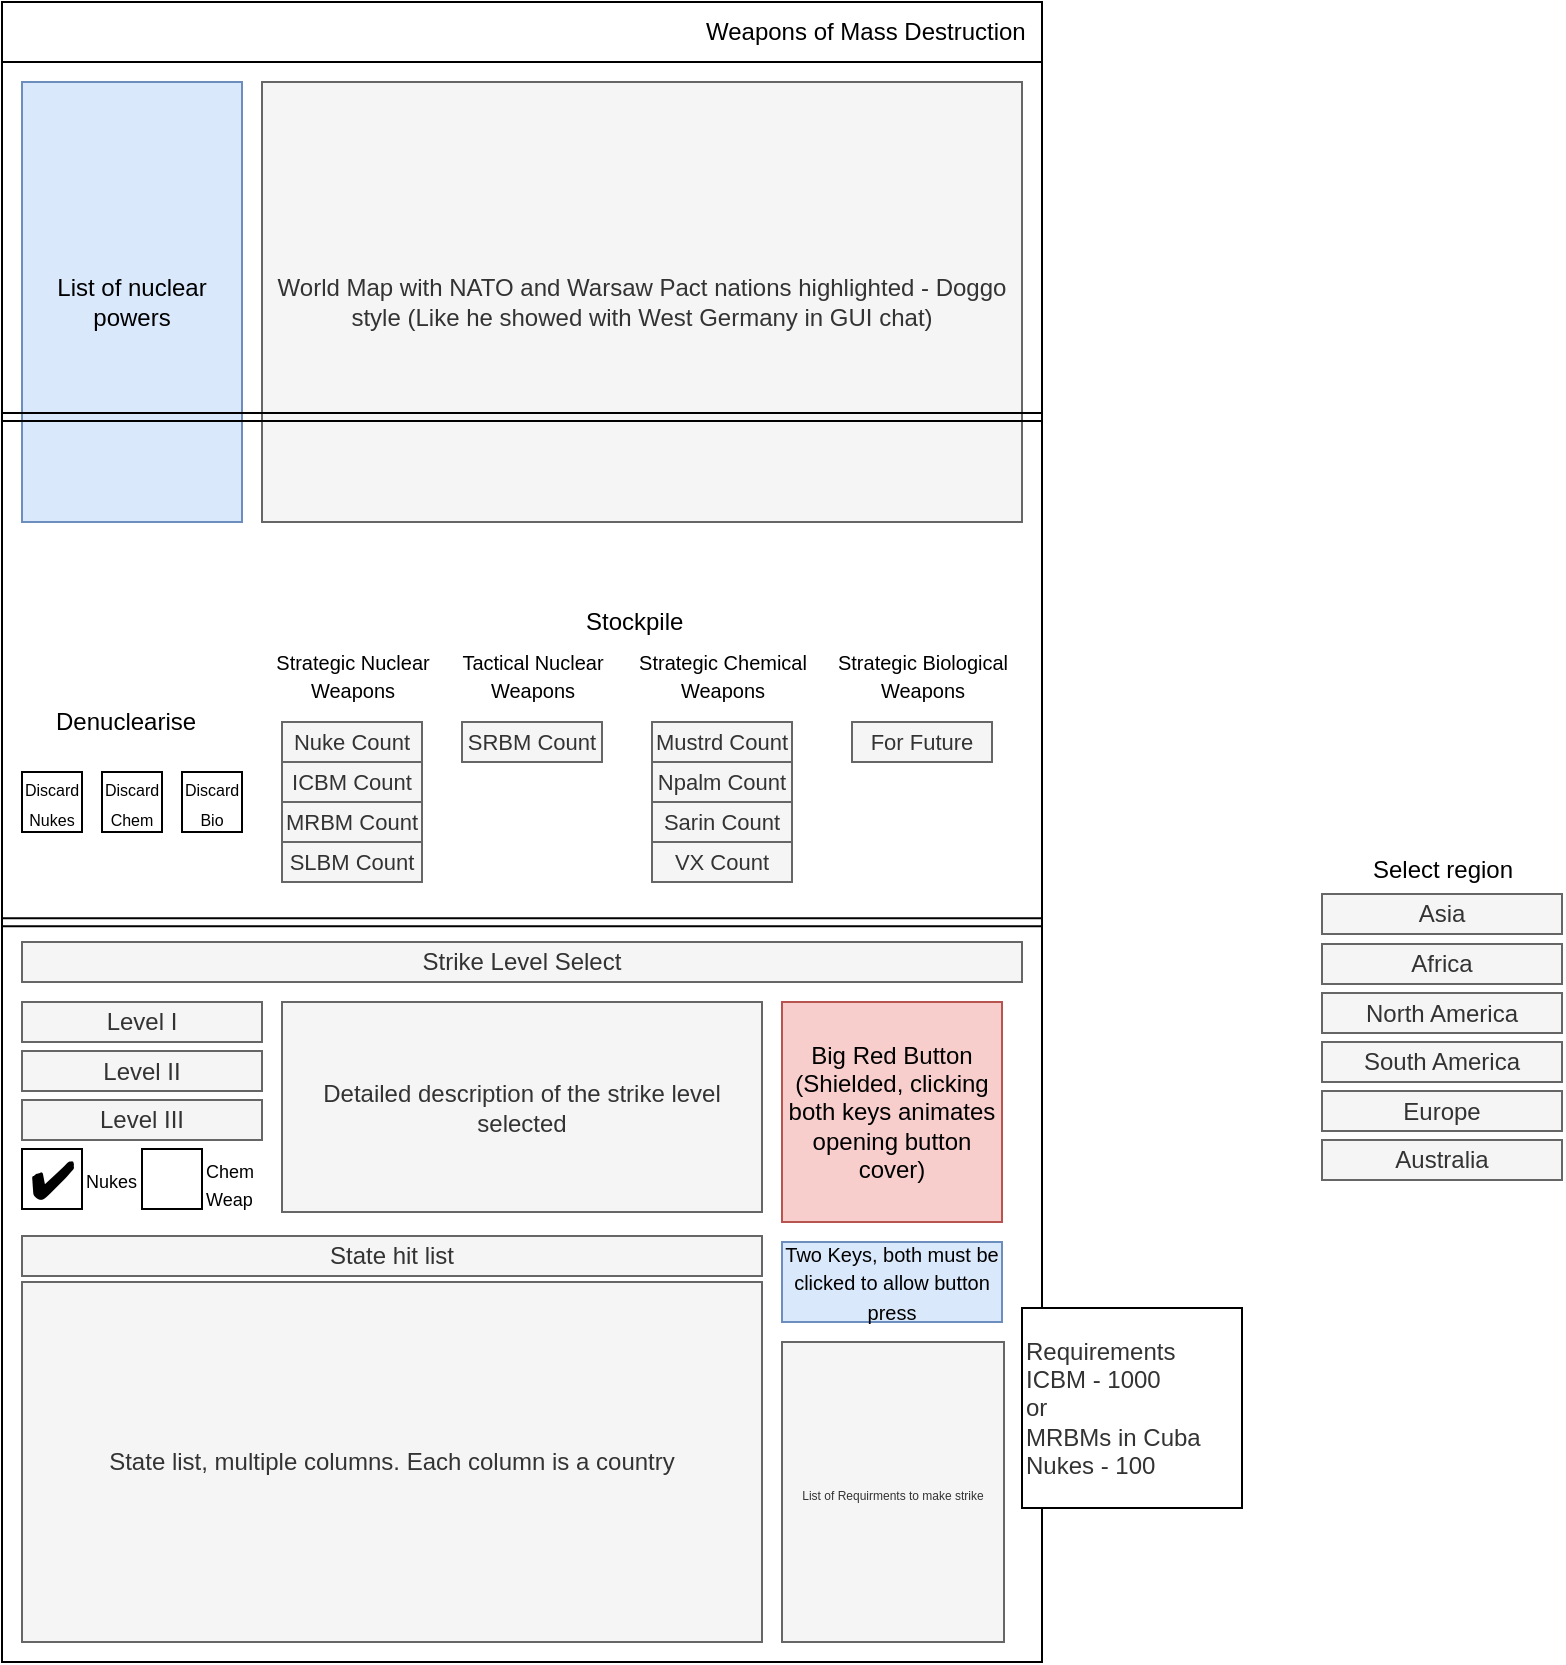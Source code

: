 <mxfile version="10.9.5" type="device"><diagram id="F1oRkm6BiKVAO_J--TlE" name="Page-1"><mxGraphModel dx="749" dy="668" grid="1" gridSize="10" guides="1" tooltips="1" connect="1" arrows="1" fold="1" page="1" pageScale="1" pageWidth="827" pageHeight="1169" math="0" shadow="0"><root><mxCell id="0"/><mxCell id="1" parent="0"/><mxCell id="HiSeu0GM4SqEg35PEY9b-1" value="" style="rounded=0;whiteSpace=wrap;html=1;" parent="1" vertex="1"><mxGeometry width="520" height="830" as="geometry"/></mxCell><mxCell id="HiSeu0GM4SqEg35PEY9b-2" value="World Map with NATO and Warsaw Pact nations highlighted - Doggo style (Like he showed with West Germany in GUI chat)" style="rounded=0;whiteSpace=wrap;html=1;fillColor=#f5f5f5;strokeColor=#666666;fontColor=#333333;" parent="1" vertex="1"><mxGeometry x="130" y="40" width="380" height="220" as="geometry"/></mxCell><mxCell id="HiSeu0GM4SqEg35PEY9b-3" value="&lt;font color=&quot;#000000&quot;&gt;List of nuclear powers&lt;/font&gt;" style="rounded=0;whiteSpace=wrap;html=1;fillColor=#dae8fc;strokeColor=#6c8ebf;" parent="1" vertex="1"><mxGeometry x="10" y="40" width="110" height="220" as="geometry"/></mxCell><mxCell id="HiSeu0GM4SqEg35PEY9b-5" value="" style="rounded=0;whiteSpace=wrap;html=1;" parent="1" vertex="1"><mxGeometry width="520" height="30" as="geometry"/></mxCell><mxCell id="HiSeu0GM4SqEg35PEY9b-6" value="Weapons of Mass Destruction" style="text;html=1;resizable=0;points=[];autosize=1;align=left;verticalAlign=top;spacingTop=-4;" parent="1" vertex="1"><mxGeometry x="350" y="5" width="180" height="20" as="geometry"/></mxCell><mxCell id="HiSeu0GM4SqEg35PEY9b-13" value="" style="shape=link;html=1;exitX=0;exitY=0.25;exitDx=0;exitDy=0;entryX=1;entryY=0.25;entryDx=0;entryDy=0;" parent="1" source="HiSeu0GM4SqEg35PEY9b-1" target="HiSeu0GM4SqEg35PEY9b-1" edge="1"><mxGeometry width="50" height="50" relative="1" as="geometry"><mxPoint x="40" y="350" as="sourcePoint"/><mxPoint x="90" y="300" as="targetPoint"/></mxGeometry></mxCell><mxCell id="HiSeu0GM4SqEg35PEY9b-15" value="Stockpile" style="text;html=1;resizable=0;points=[];autosize=1;align=left;verticalAlign=top;spacingTop=-4;" parent="1" vertex="1"><mxGeometry x="290" y="300" width="60" height="20" as="geometry"/></mxCell><mxCell id="HiSeu0GM4SqEg35PEY9b-18" value="&lt;font style=&quot;font-size: 10px&quot;&gt;Strategic Nuclear&lt;br&gt;Weapons&lt;/font&gt;" style="text;html=1;resizable=0;points=[];autosize=1;align=center;verticalAlign=top;spacingTop=-4;" parent="1" vertex="1"><mxGeometry x="130" y="320" width="90" height="30" as="geometry"/></mxCell><mxCell id="HiSeu0GM4SqEg35PEY9b-19" value="&lt;font style=&quot;font-size: 10px&quot;&gt;Tactical Nuclear&lt;br&gt;Weapons&lt;/font&gt;" style="text;html=1;resizable=0;points=[];autosize=1;align=center;verticalAlign=top;spacingTop=-4;" parent="1" vertex="1"><mxGeometry x="220" y="320" width="90" height="30" as="geometry"/></mxCell><mxCell id="HiSeu0GM4SqEg35PEY9b-20" value="&lt;font style=&quot;font-size: 10px&quot;&gt;Strategic Chemical&lt;br&gt;Weapons&lt;/font&gt;" style="text;html=1;resizable=0;points=[];autosize=1;align=center;verticalAlign=top;spacingTop=-4;" parent="1" vertex="1"><mxGeometry x="310" y="320" width="100" height="30" as="geometry"/></mxCell><mxCell id="HiSeu0GM4SqEg35PEY9b-21" value="&lt;font style=&quot;font-size: 10px&quot;&gt;Strategic Biological&lt;br&gt;Weapons&lt;/font&gt;" style="text;html=1;resizable=0;points=[];autosize=1;align=center;verticalAlign=top;spacingTop=-4;" parent="1" vertex="1"><mxGeometry x="410" y="320" width="100" height="30" as="geometry"/></mxCell><mxCell id="HiSeu0GM4SqEg35PEY9b-22" value="&lt;font style=&quot;font-size: 11px&quot;&gt;Nuke Count&lt;/font&gt;" style="rounded=0;whiteSpace=wrap;html=1;fillColor=#f5f5f5;strokeColor=#666666;fontColor=#333333;" parent="1" vertex="1"><mxGeometry x="140" y="360" width="70" height="20" as="geometry"/></mxCell><mxCell id="HiSeu0GM4SqEg35PEY9b-23" value="&lt;font style=&quot;font-size: 11px&quot;&gt;ICBM Count&lt;/font&gt;" style="rounded=0;whiteSpace=wrap;html=1;fillColor=#f5f5f5;strokeColor=#666666;fontColor=#333333;" parent="1" vertex="1"><mxGeometry x="140" y="380" width="70" height="20" as="geometry"/></mxCell><mxCell id="HiSeu0GM4SqEg35PEY9b-24" value="&lt;font style=&quot;font-size: 11px&quot;&gt;MRBM Count&lt;/font&gt;" style="rounded=0;whiteSpace=wrap;html=1;fillColor=#f5f5f5;strokeColor=#666666;fontColor=#333333;" parent="1" vertex="1"><mxGeometry x="140" y="400" width="70" height="20" as="geometry"/></mxCell><mxCell id="HiSeu0GM4SqEg35PEY9b-25" value="&lt;font style=&quot;font-size: 11px&quot;&gt;SLBM Count&lt;/font&gt;" style="rounded=0;whiteSpace=wrap;html=1;fillColor=#f5f5f5;strokeColor=#666666;fontColor=#333333;" parent="1" vertex="1"><mxGeometry x="140" y="420" width="70" height="20" as="geometry"/></mxCell><mxCell id="HiSeu0GM4SqEg35PEY9b-26" value="&lt;font style=&quot;font-size: 11px&quot;&gt;SRBM Count&lt;/font&gt;" style="rounded=0;whiteSpace=wrap;html=1;fillColor=#f5f5f5;strokeColor=#666666;fontColor=#333333;" parent="1" vertex="1"><mxGeometry x="230" y="360" width="70" height="20" as="geometry"/></mxCell><mxCell id="HiSeu0GM4SqEg35PEY9b-27" value="&lt;font style=&quot;font-size: 11px&quot;&gt;Mustrd Count&lt;/font&gt;" style="rounded=0;whiteSpace=wrap;html=1;fillColor=#f5f5f5;strokeColor=#666666;fontColor=#333333;" parent="1" vertex="1"><mxGeometry x="325" y="360" width="70" height="20" as="geometry"/></mxCell><mxCell id="HiSeu0GM4SqEg35PEY9b-28" value="&lt;font style=&quot;font-size: 11px&quot;&gt;Npalm Count&lt;/font&gt;" style="rounded=0;whiteSpace=wrap;html=1;fillColor=#f5f5f5;strokeColor=#666666;fontColor=#333333;" parent="1" vertex="1"><mxGeometry x="325" y="380" width="70" height="20" as="geometry"/></mxCell><mxCell id="HiSeu0GM4SqEg35PEY9b-29" value="&lt;font style=&quot;font-size: 11px&quot;&gt;Sarin Count&lt;/font&gt;" style="rounded=0;whiteSpace=wrap;html=1;fillColor=#f5f5f5;strokeColor=#666666;fontColor=#333333;" parent="1" vertex="1"><mxGeometry x="325" y="400" width="70" height="20" as="geometry"/></mxCell><mxCell id="HiSeu0GM4SqEg35PEY9b-30" value="&lt;font style=&quot;font-size: 11px&quot;&gt;VX Count&lt;/font&gt;" style="rounded=0;whiteSpace=wrap;html=1;fillColor=#f5f5f5;strokeColor=#666666;fontColor=#333333;" parent="1" vertex="1"><mxGeometry x="325" y="420" width="70" height="20" as="geometry"/></mxCell><mxCell id="HiSeu0GM4SqEg35PEY9b-31" value="&lt;font style=&quot;font-size: 11px&quot;&gt;For Future&lt;/font&gt;" style="rounded=0;whiteSpace=wrap;html=1;fillColor=#f5f5f5;strokeColor=#666666;fontColor=#333333;" parent="1" vertex="1"><mxGeometry x="425" y="360" width="70" height="20" as="geometry"/></mxCell><mxCell id="HiSeu0GM4SqEg35PEY9b-38" value="&lt;font style=&quot;font-size: 8px&quot;&gt;Discard Nukes&lt;/font&gt;" style="whiteSpace=wrap;html=1;aspect=fixed;" parent="1" vertex="1"><mxGeometry x="10" y="385" width="30" height="30" as="geometry"/></mxCell><mxCell id="HiSeu0GM4SqEg35PEY9b-39" value="&lt;font style=&quot;font-size: 8px&quot;&gt;Discard Chem&lt;/font&gt;" style="whiteSpace=wrap;html=1;aspect=fixed;" parent="1" vertex="1"><mxGeometry x="50" y="385" width="30" height="30" as="geometry"/></mxCell><mxCell id="HiSeu0GM4SqEg35PEY9b-40" value="&lt;font style=&quot;font-size: 8px&quot;&gt;Discard Bio&lt;/font&gt;" style="whiteSpace=wrap;html=1;aspect=fixed;" parent="1" vertex="1"><mxGeometry x="90" y="385" width="30" height="30" as="geometry"/></mxCell><mxCell id="HiSeu0GM4SqEg35PEY9b-43" value="Denuclearise" style="text;html=1;resizable=0;points=[];autosize=1;align=left;verticalAlign=top;spacingTop=-4;" parent="1" vertex="1"><mxGeometry x="25" y="350" width="90" height="20" as="geometry"/></mxCell><mxCell id="HiSeu0GM4SqEg35PEY9b-45" value="" style="shape=link;html=1;exitX=0;exitY=0.25;exitDx=0;exitDy=0;entryX=1;entryY=0.25;entryDx=0;entryDy=0;" parent="1" edge="1"><mxGeometry width="50" height="50" relative="1" as="geometry"><mxPoint x="-0.047" y="460.116" as="sourcePoint"/><mxPoint x="519.953" y="460.116" as="targetPoint"/></mxGeometry></mxCell><mxCell id="HiSeu0GM4SqEg35PEY9b-50" value="Strike Level Select" style="rounded=0;whiteSpace=wrap;html=1;fillColor=#f5f5f5;strokeColor=#666666;fontColor=#333333;" parent="1" vertex="1"><mxGeometry x="10" y="470" width="500" height="20" as="geometry"/></mxCell><mxCell id="HiSeu0GM4SqEg35PEY9b-53" value="&lt;font color=&quot;#000000&quot;&gt;Big Red Button&lt;br&gt;(Shielded, clicking both keys animates opening button cover)&lt;br&gt;&lt;/font&gt;" style="whiteSpace=wrap;html=1;aspect=fixed;fillColor=#f8cecc;strokeColor=#b85450;" parent="1" vertex="1"><mxGeometry x="390" y="500" width="110" height="110" as="geometry"/></mxCell><mxCell id="HiSeu0GM4SqEg35PEY9b-54" value="&lt;font color=&quot;#000000&quot; style=&quot;font-size: 10px&quot;&gt;Two Keys, both must be clicked to allow button press&lt;/font&gt;" style="rounded=0;whiteSpace=wrap;html=1;fillColor=#dae8fc;strokeColor=#6c8ebf;" parent="1" vertex="1"><mxGeometry x="390" y="620" width="110" height="40" as="geometry"/></mxCell><mxCell id="HiSeu0GM4SqEg35PEY9b-55" value="Level III" style="rounded=0;whiteSpace=wrap;html=1;fillColor=#f5f5f5;strokeColor=#666666;fontColor=#333333;" parent="1" vertex="1"><mxGeometry x="10" y="549" width="120" height="20" as="geometry"/></mxCell><mxCell id="HiSeu0GM4SqEg35PEY9b-56" value="&lt;font style=&quot;font-size: 6px&quot;&gt;List of Requirments to make strike&lt;/font&gt;" style="rounded=0;whiteSpace=wrap;html=1;fillColor=#f5f5f5;strokeColor=#666666;fontColor=#333333;" parent="1" vertex="1"><mxGeometry x="390" y="670" width="111" height="150" as="geometry"/></mxCell><mxCell id="HiSeu0GM4SqEg35PEY9b-77" value="&lt;div&gt;&lt;font color=&quot;#333333&quot;&gt;Requirements&lt;/font&gt;&lt;/div&gt;&lt;span style=&quot;color: rgb(51 , 51 , 51) ; white-space: normal&quot;&gt;ICBM - 1000&lt;/span&gt;&lt;br style=&quot;color: rgb(51 , 51 , 51) ; white-space: normal&quot;&gt;&lt;span style=&quot;color: rgb(51 , 51 , 51) ; white-space: normal&quot;&gt;or&lt;/span&gt;&lt;br style=&quot;color: rgb(51 , 51 , 51) ; white-space: normal&quot;&gt;&lt;span style=&quot;color: rgb(51 , 51 , 51) ; white-space: normal&quot;&gt;MRBMs in Cuba&lt;/span&gt;&lt;br style=&quot;color: rgb(51 , 51 , 51) ; white-space: normal&quot;&gt;&lt;span style=&quot;color: rgb(51 , 51 , 51) ; white-space: normal&quot;&gt;Nukes - 100&lt;/span&gt;" style="rounded=0;whiteSpace=wrap;html=1;labelBackgroundColor=#ffffff;fontColor=#FFFFFF;align=left;" parent="1" vertex="1"><mxGeometry x="510" y="653" width="110" height="100" as="geometry"/></mxCell><mxCell id="HiSeu0GM4SqEg35PEY9b-78" value="" style="shape=image;html=1;verticalAlign=top;verticalLabelPosition=bottom;labelBackgroundColor=#ffffff;imageAspect=0;aspect=fixed;image=https://cdn1.iconfinder.com/data/icons/CrystalClear/22x22/actions/14_select.png;fontColor=#FFFFFF;" parent="1" vertex="1"><mxGeometry x="490" y="627" width="46" height="46" as="geometry"/></mxCell><mxCell id="HiSeu0GM4SqEg35PEY9b-79" value="&lt;font style=&quot;font-size: 30px&quot;&gt;Tooltip&lt;/font&gt;" style="text;html=1;resizable=0;points=[];autosize=1;align=left;verticalAlign=top;spacingTop=-4;fontColor=#FFFFFF;" parent="1" vertex="1"><mxGeometry x="550" y="620" width="100" height="20" as="geometry"/></mxCell><mxCell id="gUTkMcJlnH5-yFdrlXcd-1" value="Detailed description of the strike level selected" style="rounded=0;whiteSpace=wrap;html=1;fillColor=#f5f5f5;strokeColor=#666666;fontColor=#333333;" parent="1" vertex="1"><mxGeometry x="140" y="500" width="240" height="105" as="geometry"/></mxCell><mxCell id="gUTkMcJlnH5-yFdrlXcd-2" value="Level II" style="rounded=0;whiteSpace=wrap;html=1;fillColor=#f5f5f5;strokeColor=#666666;fontColor=#333333;" parent="1" vertex="1"><mxGeometry x="10" y="524.5" width="120" height="20" as="geometry"/></mxCell><mxCell id="gUTkMcJlnH5-yFdrlXcd-3" value="Level I" style="rounded=0;whiteSpace=wrap;html=1;fillColor=#f5f5f5;strokeColor=#666666;fontColor=#333333;" parent="1" vertex="1"><mxGeometry x="10" y="500" width="120" height="20" as="geometry"/></mxCell><mxCell id="gUTkMcJlnH5-yFdrlXcd-5" value="Asia" style="rounded=0;whiteSpace=wrap;html=1;fillColor=#f5f5f5;strokeColor=#666666;fontColor=#333333;" parent="1" vertex="1"><mxGeometry x="660" y="446" width="120" height="20" as="geometry"/></mxCell><mxCell id="gUTkMcJlnH5-yFdrlXcd-6" value="Select region" style="text;html=1;resizable=0;points=[];autosize=1;align=center;verticalAlign=top;spacingTop=-4;fontStyle=0" parent="1" vertex="1"><mxGeometry x="675" y="423.5" width="90" height="20" as="geometry"/></mxCell><mxCell id="gUTkMcJlnH5-yFdrlXcd-7" value="Africa" style="rounded=0;whiteSpace=wrap;html=1;fillColor=#f5f5f5;strokeColor=#666666;fontColor=#333333;" parent="1" vertex="1"><mxGeometry x="660" y="471" width="120" height="20" as="geometry"/></mxCell><mxCell id="gUTkMcJlnH5-yFdrlXcd-8" value="North America" style="rounded=0;whiteSpace=wrap;html=1;fillColor=#f5f5f5;strokeColor=#666666;fontColor=#333333;" parent="1" vertex="1"><mxGeometry x="660" y="495.5" width="120" height="20" as="geometry"/></mxCell><mxCell id="gUTkMcJlnH5-yFdrlXcd-9" value="South America" style="rounded=0;whiteSpace=wrap;html=1;fillColor=#f5f5f5;strokeColor=#666666;fontColor=#333333;" parent="1" vertex="1"><mxGeometry x="660" y="520" width="120" height="20" as="geometry"/></mxCell><mxCell id="gUTkMcJlnH5-yFdrlXcd-10" value="Europe" style="rounded=0;whiteSpace=wrap;html=1;fillColor=#f5f5f5;strokeColor=#666666;fontColor=#333333;" parent="1" vertex="1"><mxGeometry x="660" y="544.5" width="120" height="20" as="geometry"/></mxCell><mxCell id="gUTkMcJlnH5-yFdrlXcd-11" value="Australia" style="rounded=0;whiteSpace=wrap;html=1;fillColor=#f5f5f5;strokeColor=#666666;fontColor=#333333;" parent="1" vertex="1"><mxGeometry x="660" y="569" width="120" height="20" as="geometry"/></mxCell><mxCell id="gUTkMcJlnH5-yFdrlXcd-15" value="&lt;h1&gt;&lt;span class=&quot;emoji&quot;&gt;✔️&lt;/span&gt;&lt;/h1&gt;" style="rounded=0;whiteSpace=wrap;html=1;align=center;" parent="1" vertex="1"><mxGeometry x="10" y="573.5" width="30" height="30" as="geometry"/></mxCell><mxCell id="gUTkMcJlnH5-yFdrlXcd-16" value="" style="rounded=0;whiteSpace=wrap;html=1;align=center;" parent="1" vertex="1"><mxGeometry x="70" y="573.5" width="30" height="30" as="geometry"/></mxCell><mxCell id="gUTkMcJlnH5-yFdrlXcd-17" value="&lt;font style=&quot;font-size: 9px&quot;&gt;Nukes&lt;/font&gt;" style="text;html=1;resizable=0;points=[];autosize=1;align=left;verticalAlign=top;spacingTop=-4;" parent="1" vertex="1"><mxGeometry x="40" y="578.5" width="40" height="20" as="geometry"/></mxCell><mxCell id="gUTkMcJlnH5-yFdrlXcd-18" value="&lt;font style=&quot;font-size: 9px&quot;&gt;Chem&lt;br&gt;Weap&lt;br&gt;&lt;/font&gt;" style="text;html=1;resizable=0;points=[];autosize=1;align=left;verticalAlign=top;spacingTop=-4;" parent="1" vertex="1"><mxGeometry x="100" y="573.5" width="40" height="30" as="geometry"/></mxCell><mxCell id="gUTkMcJlnH5-yFdrlXcd-19" value="State hit list" style="rounded=0;whiteSpace=wrap;html=1;fillColor=#f5f5f5;strokeColor=#666666;fontColor=#333333;" parent="1" vertex="1"><mxGeometry x="10" y="617" width="370" height="20" as="geometry"/></mxCell><mxCell id="gUTkMcJlnH5-yFdrlXcd-20" value="State list, multiple columns. Each column is a country" style="rounded=0;whiteSpace=wrap;html=1;fillColor=#f5f5f5;strokeColor=#666666;fontColor=#333333;" parent="1" vertex="1"><mxGeometry x="10" y="640" width="370" height="180" as="geometry"/></mxCell></root></mxGraphModel></diagram></mxfile>